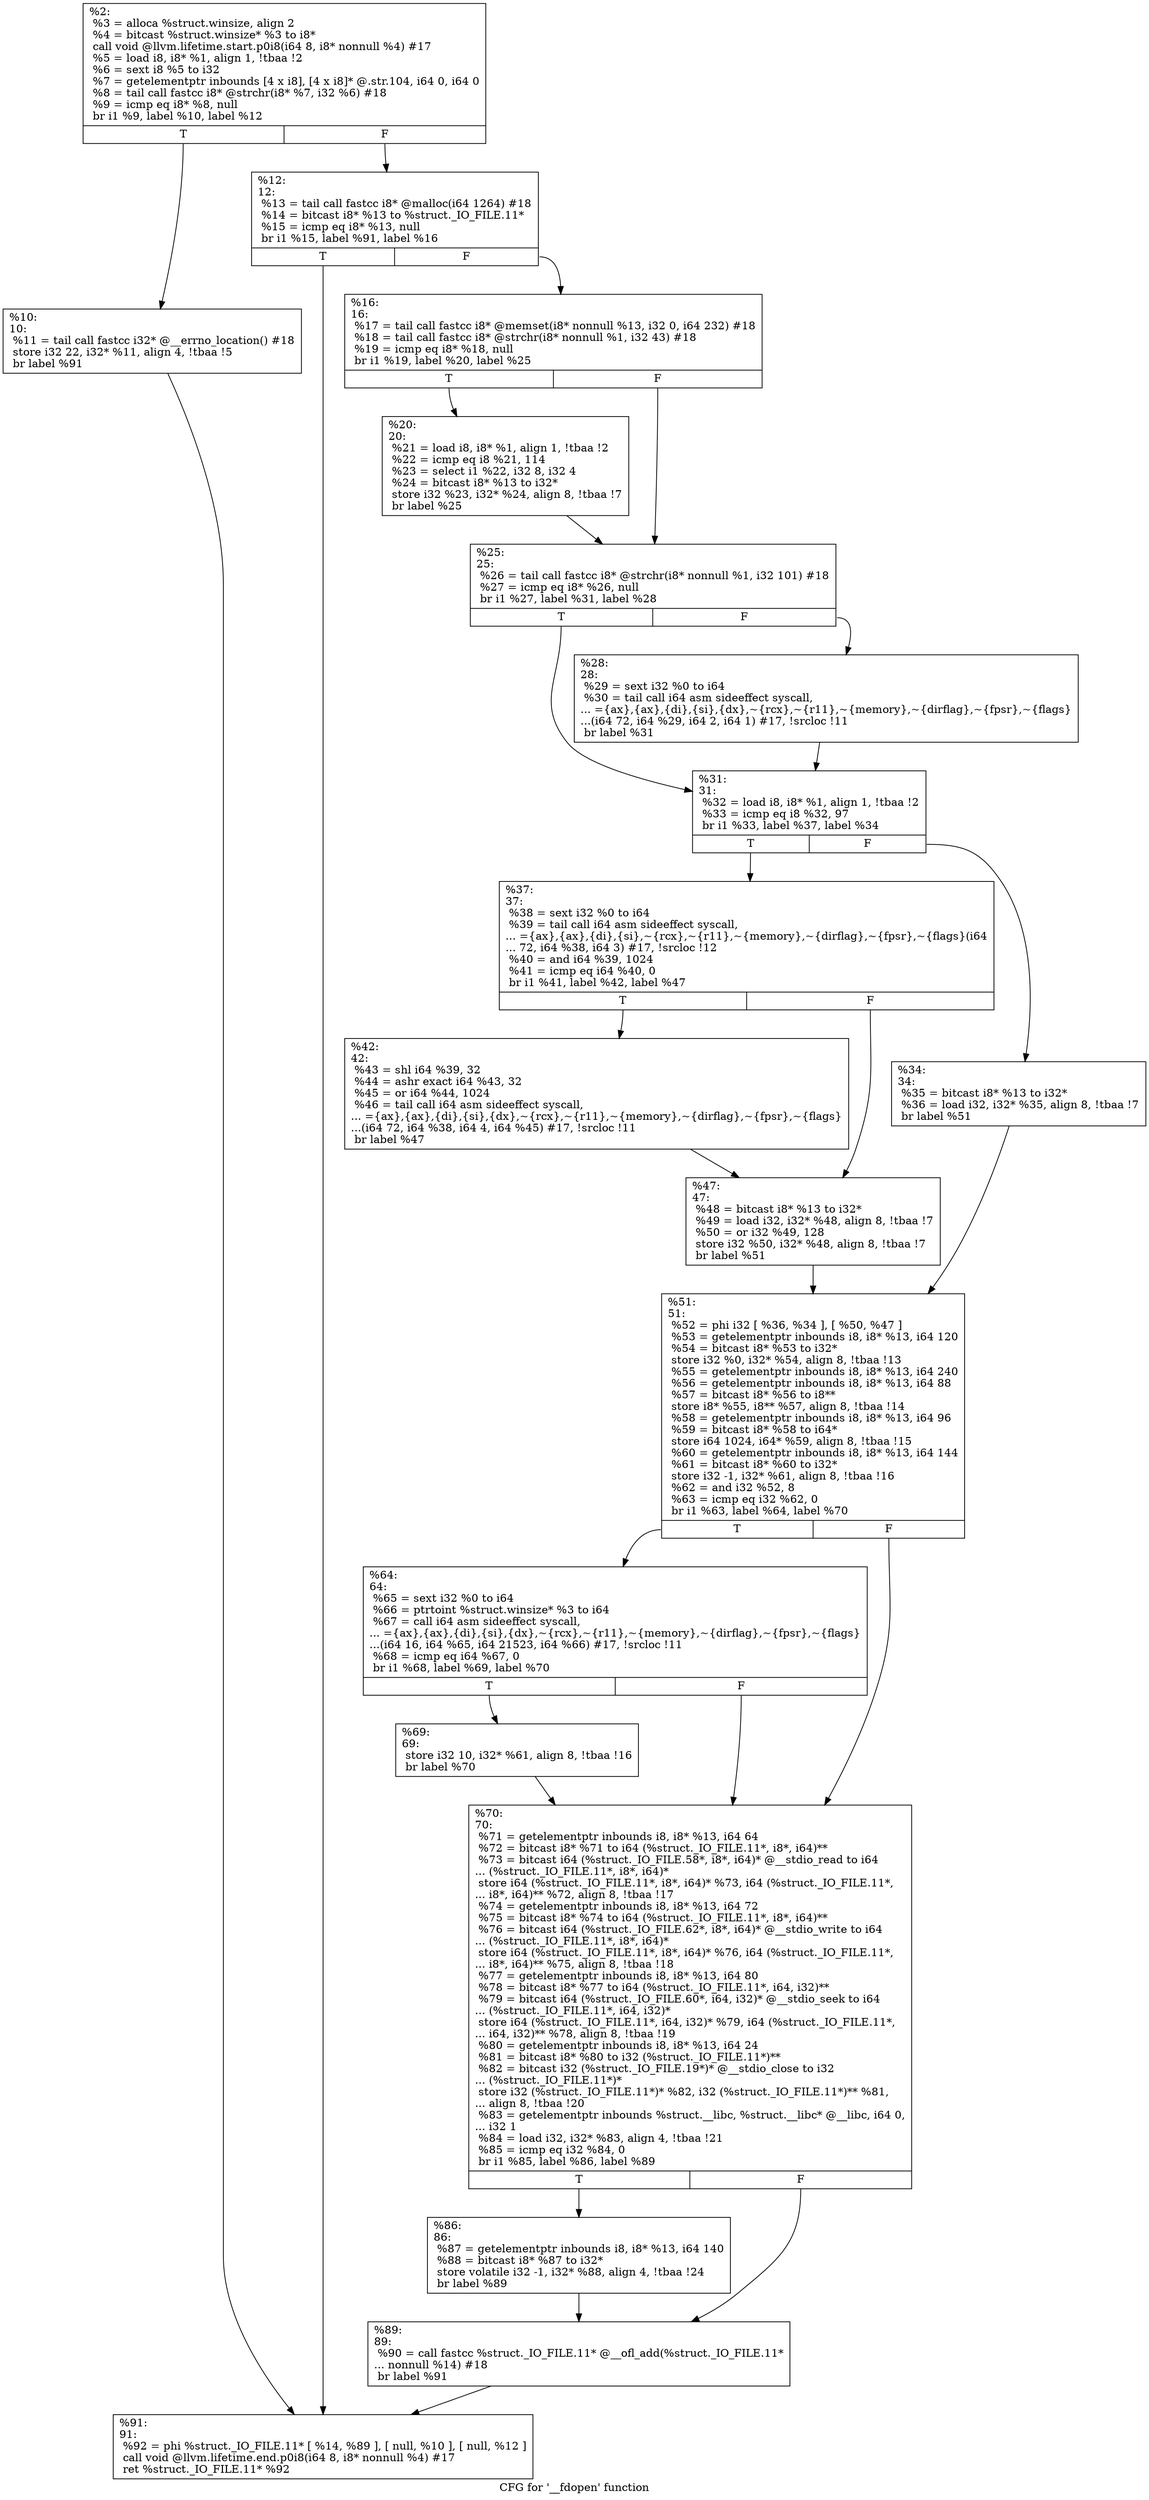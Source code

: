 digraph "CFG for '__fdopen' function" {
	label="CFG for '__fdopen' function";

	Node0x1120b90 [shape=record,label="{%2:\l  %3 = alloca %struct.winsize, align 2\l  %4 = bitcast %struct.winsize* %3 to i8*\l  call void @llvm.lifetime.start.p0i8(i64 8, i8* nonnull %4) #17\l  %5 = load i8, i8* %1, align 1, !tbaa !2\l  %6 = sext i8 %5 to i32\l  %7 = getelementptr inbounds [4 x i8], [4 x i8]* @.str.104, i64 0, i64 0\l  %8 = tail call fastcc i8* @strchr(i8* %7, i32 %6) #18\l  %9 = icmp eq i8* %8, null\l  br i1 %9, label %10, label %12\l|{<s0>T|<s1>F}}"];
	Node0x1120b90:s0 -> Node0x1120c10;
	Node0x1120b90:s1 -> Node0x1121110;
	Node0x1120c10 [shape=record,label="{%10:\l10:                                               \l  %11 = tail call fastcc i32* @__errno_location() #18\l  store i32 22, i32* %11, align 4, !tbaa !5\l  br label %91\l}"];
	Node0x1120c10 -> Node0x1121610;
	Node0x1121110 [shape=record,label="{%12:\l12:                                               \l  %13 = tail call fastcc i8* @malloc(i64 1264) #18\l  %14 = bitcast i8* %13 to %struct._IO_FILE.11*\l  %15 = icmp eq i8* %13, null\l  br i1 %15, label %91, label %16\l|{<s0>T|<s1>F}}"];
	Node0x1121110:s0 -> Node0x1121610;
	Node0x1121110:s1 -> Node0x1121160;
	Node0x1121160 [shape=record,label="{%16:\l16:                                               \l  %17 = tail call fastcc i8* @memset(i8* nonnull %13, i32 0, i64 232) #18\l  %18 = tail call fastcc i8* @strchr(i8* nonnull %1, i32 43) #18\l  %19 = icmp eq i8* %18, null\l  br i1 %19, label %20, label %25\l|{<s0>T|<s1>F}}"];
	Node0x1121160:s0 -> Node0x11211b0;
	Node0x1121160:s1 -> Node0x1121200;
	Node0x11211b0 [shape=record,label="{%20:\l20:                                               \l  %21 = load i8, i8* %1, align 1, !tbaa !2\l  %22 = icmp eq i8 %21, 114\l  %23 = select i1 %22, i32 8, i32 4\l  %24 = bitcast i8* %13 to i32*\l  store i32 %23, i32* %24, align 8, !tbaa !7\l  br label %25\l}"];
	Node0x11211b0 -> Node0x1121200;
	Node0x1121200 [shape=record,label="{%25:\l25:                                               \l  %26 = tail call fastcc i8* @strchr(i8* nonnull %1, i32 101) #18\l  %27 = icmp eq i8* %26, null\l  br i1 %27, label %31, label %28\l|{<s0>T|<s1>F}}"];
	Node0x1121200:s0 -> Node0x11212a0;
	Node0x1121200:s1 -> Node0x1121250;
	Node0x1121250 [shape=record,label="{%28:\l28:                                               \l  %29 = sext i32 %0 to i64\l  %30 = tail call i64 asm sideeffect syscall,\l... =\{ax\},\{ax\},\{di\},\{si\},\{dx\},~\{rcx\},~\{r11\},~\{memory\},~\{dirflag\},~\{fpsr\},~\{flags\}\l...(i64 72, i64 %29, i64 2, i64 1) #17, !srcloc !11\l  br label %31\l}"];
	Node0x1121250 -> Node0x11212a0;
	Node0x11212a0 [shape=record,label="{%31:\l31:                                               \l  %32 = load i8, i8* %1, align 1, !tbaa !2\l  %33 = icmp eq i8 %32, 97\l  br i1 %33, label %37, label %34\l|{<s0>T|<s1>F}}"];
	Node0x11212a0:s0 -> Node0x1121340;
	Node0x11212a0:s1 -> Node0x11212f0;
	Node0x11212f0 [shape=record,label="{%34:\l34:                                               \l  %35 = bitcast i8* %13 to i32*\l  %36 = load i32, i32* %35, align 8, !tbaa !7\l  br label %51\l}"];
	Node0x11212f0 -> Node0x1121430;
	Node0x1121340 [shape=record,label="{%37:\l37:                                               \l  %38 = sext i32 %0 to i64\l  %39 = tail call i64 asm sideeffect syscall,\l... =\{ax\},\{ax\},\{di\},\{si\},~\{rcx\},~\{r11\},~\{memory\},~\{dirflag\},~\{fpsr\},~\{flags\}(i64\l... 72, i64 %38, i64 3) #17, !srcloc !12\l  %40 = and i64 %39, 1024\l  %41 = icmp eq i64 %40, 0\l  br i1 %41, label %42, label %47\l|{<s0>T|<s1>F}}"];
	Node0x1121340:s0 -> Node0x1121390;
	Node0x1121340:s1 -> Node0x11213e0;
	Node0x1121390 [shape=record,label="{%42:\l42:                                               \l  %43 = shl i64 %39, 32\l  %44 = ashr exact i64 %43, 32\l  %45 = or i64 %44, 1024\l  %46 = tail call i64 asm sideeffect syscall,\l... =\{ax\},\{ax\},\{di\},\{si\},\{dx\},~\{rcx\},~\{r11\},~\{memory\},~\{dirflag\},~\{fpsr\},~\{flags\}\l...(i64 72, i64 %38, i64 4, i64 %45) #17, !srcloc !11\l  br label %47\l}"];
	Node0x1121390 -> Node0x11213e0;
	Node0x11213e0 [shape=record,label="{%47:\l47:                                               \l  %48 = bitcast i8* %13 to i32*\l  %49 = load i32, i32* %48, align 8, !tbaa !7\l  %50 = or i32 %49, 128\l  store i32 %50, i32* %48, align 8, !tbaa !7\l  br label %51\l}"];
	Node0x11213e0 -> Node0x1121430;
	Node0x1121430 [shape=record,label="{%51:\l51:                                               \l  %52 = phi i32 [ %36, %34 ], [ %50, %47 ]\l  %53 = getelementptr inbounds i8, i8* %13, i64 120\l  %54 = bitcast i8* %53 to i32*\l  store i32 %0, i32* %54, align 8, !tbaa !13\l  %55 = getelementptr inbounds i8, i8* %13, i64 240\l  %56 = getelementptr inbounds i8, i8* %13, i64 88\l  %57 = bitcast i8* %56 to i8**\l  store i8* %55, i8** %57, align 8, !tbaa !14\l  %58 = getelementptr inbounds i8, i8* %13, i64 96\l  %59 = bitcast i8* %58 to i64*\l  store i64 1024, i64* %59, align 8, !tbaa !15\l  %60 = getelementptr inbounds i8, i8* %13, i64 144\l  %61 = bitcast i8* %60 to i32*\l  store i32 -1, i32* %61, align 8, !tbaa !16\l  %62 = and i32 %52, 8\l  %63 = icmp eq i32 %62, 0\l  br i1 %63, label %64, label %70\l|{<s0>T|<s1>F}}"];
	Node0x1121430:s0 -> Node0x1121480;
	Node0x1121430:s1 -> Node0x1121520;
	Node0x1121480 [shape=record,label="{%64:\l64:                                               \l  %65 = sext i32 %0 to i64\l  %66 = ptrtoint %struct.winsize* %3 to i64\l  %67 = call i64 asm sideeffect syscall,\l... =\{ax\},\{ax\},\{di\},\{si\},\{dx\},~\{rcx\},~\{r11\},~\{memory\},~\{dirflag\},~\{fpsr\},~\{flags\}\l...(i64 16, i64 %65, i64 21523, i64 %66) #17, !srcloc !11\l  %68 = icmp eq i64 %67, 0\l  br i1 %68, label %69, label %70\l|{<s0>T|<s1>F}}"];
	Node0x1121480:s0 -> Node0x11214d0;
	Node0x1121480:s1 -> Node0x1121520;
	Node0x11214d0 [shape=record,label="{%69:\l69:                                               \l  store i32 10, i32* %61, align 8, !tbaa !16\l  br label %70\l}"];
	Node0x11214d0 -> Node0x1121520;
	Node0x1121520 [shape=record,label="{%70:\l70:                                               \l  %71 = getelementptr inbounds i8, i8* %13, i64 64\l  %72 = bitcast i8* %71 to i64 (%struct._IO_FILE.11*, i8*, i64)**\l  %73 = bitcast i64 (%struct._IO_FILE.58*, i8*, i64)* @__stdio_read to i64\l... (%struct._IO_FILE.11*, i8*, i64)*\l  store i64 (%struct._IO_FILE.11*, i8*, i64)* %73, i64 (%struct._IO_FILE.11*,\l... i8*, i64)** %72, align 8, !tbaa !17\l  %74 = getelementptr inbounds i8, i8* %13, i64 72\l  %75 = bitcast i8* %74 to i64 (%struct._IO_FILE.11*, i8*, i64)**\l  %76 = bitcast i64 (%struct._IO_FILE.62*, i8*, i64)* @__stdio_write to i64\l... (%struct._IO_FILE.11*, i8*, i64)*\l  store i64 (%struct._IO_FILE.11*, i8*, i64)* %76, i64 (%struct._IO_FILE.11*,\l... i8*, i64)** %75, align 8, !tbaa !18\l  %77 = getelementptr inbounds i8, i8* %13, i64 80\l  %78 = bitcast i8* %77 to i64 (%struct._IO_FILE.11*, i64, i32)**\l  %79 = bitcast i64 (%struct._IO_FILE.60*, i64, i32)* @__stdio_seek to i64\l... (%struct._IO_FILE.11*, i64, i32)*\l  store i64 (%struct._IO_FILE.11*, i64, i32)* %79, i64 (%struct._IO_FILE.11*,\l... i64, i32)** %78, align 8, !tbaa !19\l  %80 = getelementptr inbounds i8, i8* %13, i64 24\l  %81 = bitcast i8* %80 to i32 (%struct._IO_FILE.11*)**\l  %82 = bitcast i32 (%struct._IO_FILE.19*)* @__stdio_close to i32\l... (%struct._IO_FILE.11*)*\l  store i32 (%struct._IO_FILE.11*)* %82, i32 (%struct._IO_FILE.11*)** %81,\l... align 8, !tbaa !20\l  %83 = getelementptr inbounds %struct.__libc, %struct.__libc* @__libc, i64 0,\l... i32 1\l  %84 = load i32, i32* %83, align 4, !tbaa !21\l  %85 = icmp eq i32 %84, 0\l  br i1 %85, label %86, label %89\l|{<s0>T|<s1>F}}"];
	Node0x1121520:s0 -> Node0x1121570;
	Node0x1121520:s1 -> Node0x11215c0;
	Node0x1121570 [shape=record,label="{%86:\l86:                                               \l  %87 = getelementptr inbounds i8, i8* %13, i64 140\l  %88 = bitcast i8* %87 to i32*\l  store volatile i32 -1, i32* %88, align 4, !tbaa !24\l  br label %89\l}"];
	Node0x1121570 -> Node0x11215c0;
	Node0x11215c0 [shape=record,label="{%89:\l89:                                               \l  %90 = call fastcc %struct._IO_FILE.11* @__ofl_add(%struct._IO_FILE.11*\l... nonnull %14) #18\l  br label %91\l}"];
	Node0x11215c0 -> Node0x1121610;
	Node0x1121610 [shape=record,label="{%91:\l91:                                               \l  %92 = phi %struct._IO_FILE.11* [ %14, %89 ], [ null, %10 ], [ null, %12 ]\l  call void @llvm.lifetime.end.p0i8(i64 8, i8* nonnull %4) #17\l  ret %struct._IO_FILE.11* %92\l}"];
}
